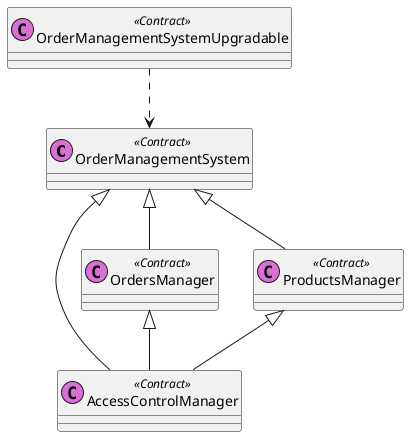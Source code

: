 @startuml "smart contracts classes"


' it's done
class OrderManagementSystem  << (C, Orchid) Contract >>  {}

' it's done
class OrderManagementSystemUpgradable << (C, Orchid) Contract >> {
}

class AccessControlManager << (C, Orchid) Contract >> {
}



class OrdersManager << (C, Orchid) Contract >> {
}



class ProductsManager << (C, Orchid) Contract >> {
}



OrderManagementSystemUpgradable ..> OrderManagementSystem
OrderManagementSystem <|-- AccessControlManager
OrderManagementSystem <|-- OrdersManager
OrderManagementSystem <|-- ProductsManager
OrdersManager <|-- AccessControlManager
ProductsManager <|-- AccessControlManager





@enduml